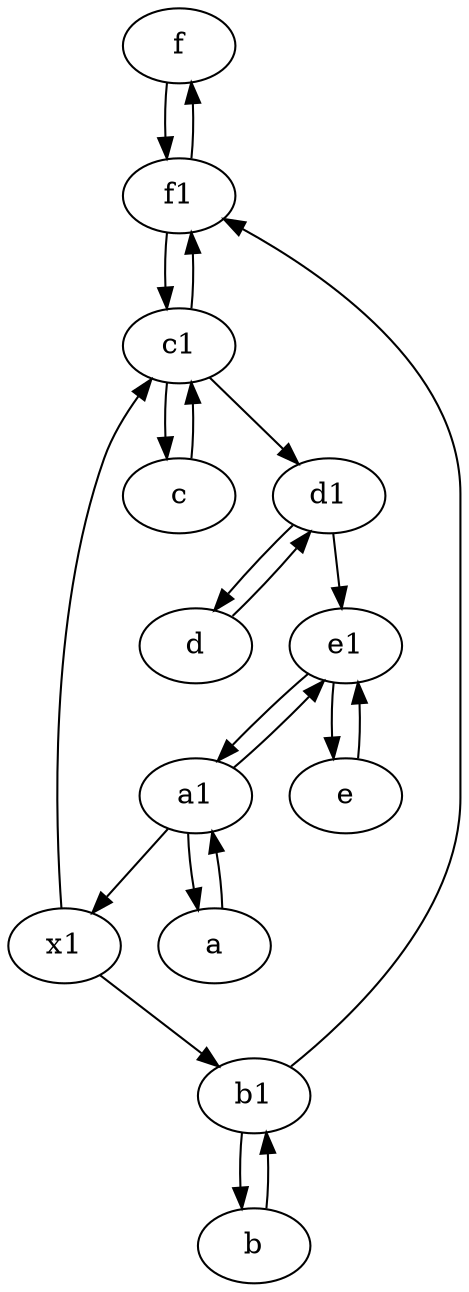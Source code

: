 digraph  {
	f [pos="15,45!"];
	f1;
	a [pos="40,10!"];
	a1 [pos="40,15!"];
	b [pos="50,20!"];
	x1;
	b1 [pos="45,20!"];
	e [pos="30,50!"];
	d1 [pos="25,30!"];
	c [pos="20,10!"];
	c1 [pos="30,15!"];
	d [pos="20,30!"];
	e1 [pos="25,45!"];
	a1 -> x1;
	b1 -> f1;
	f -> f1;
	c1 -> f1;
	d1 -> d;
	x1 -> c1;
	f1 -> c1;
	e1 -> e;
	b -> b1;
	c1 -> d1;
	e -> e1;
	b1 -> b;
	x1 -> b1;
	f1 -> f;
	c1 -> c;
	d -> d1;
	e1 -> a1;
	c -> c1;
	a -> a1;
	a1 -> e1;
	d1 -> e1;
	a1 -> a;

	}